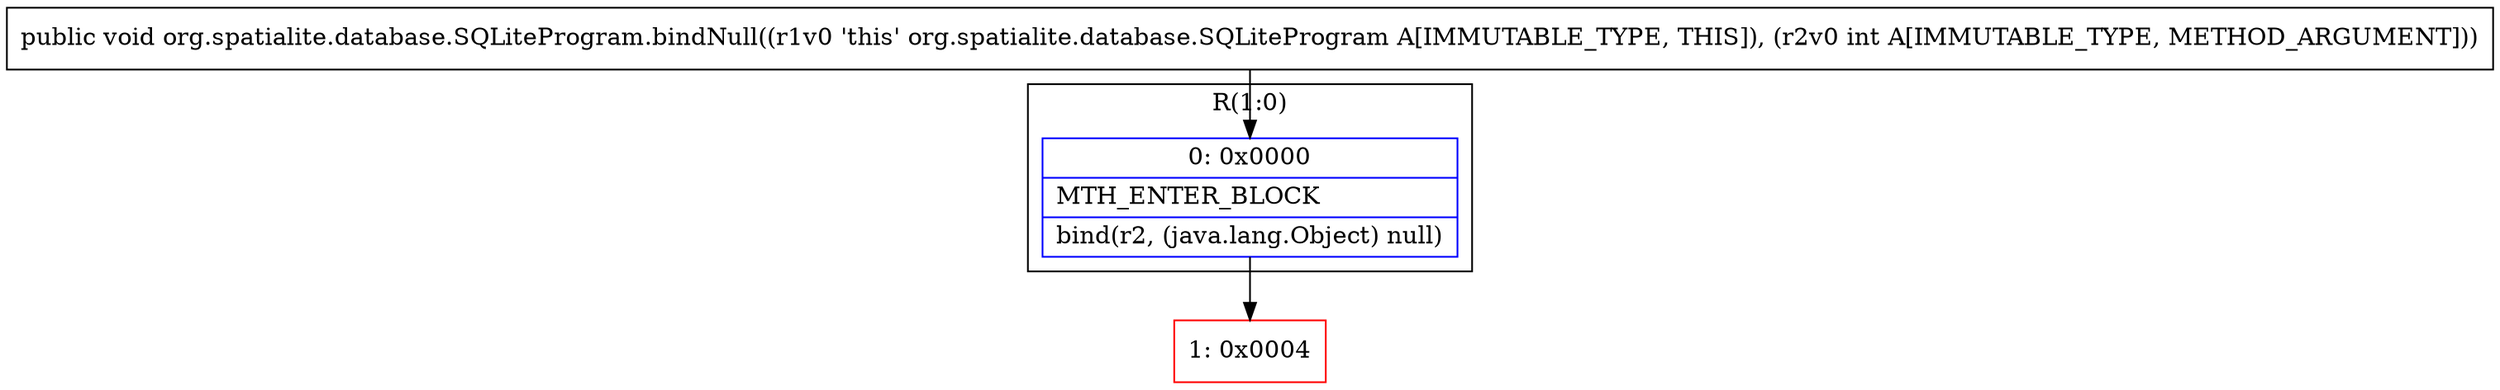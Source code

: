 digraph "CFG fororg.spatialite.database.SQLiteProgram.bindNull(I)V" {
subgraph cluster_Region_640021500 {
label = "R(1:0)";
node [shape=record,color=blue];
Node_0 [shape=record,label="{0\:\ 0x0000|MTH_ENTER_BLOCK\l|bind(r2, (java.lang.Object) null)\l}"];
}
Node_1 [shape=record,color=red,label="{1\:\ 0x0004}"];
MethodNode[shape=record,label="{public void org.spatialite.database.SQLiteProgram.bindNull((r1v0 'this' org.spatialite.database.SQLiteProgram A[IMMUTABLE_TYPE, THIS]), (r2v0 int A[IMMUTABLE_TYPE, METHOD_ARGUMENT])) }"];
MethodNode -> Node_0;
Node_0 -> Node_1;
}

